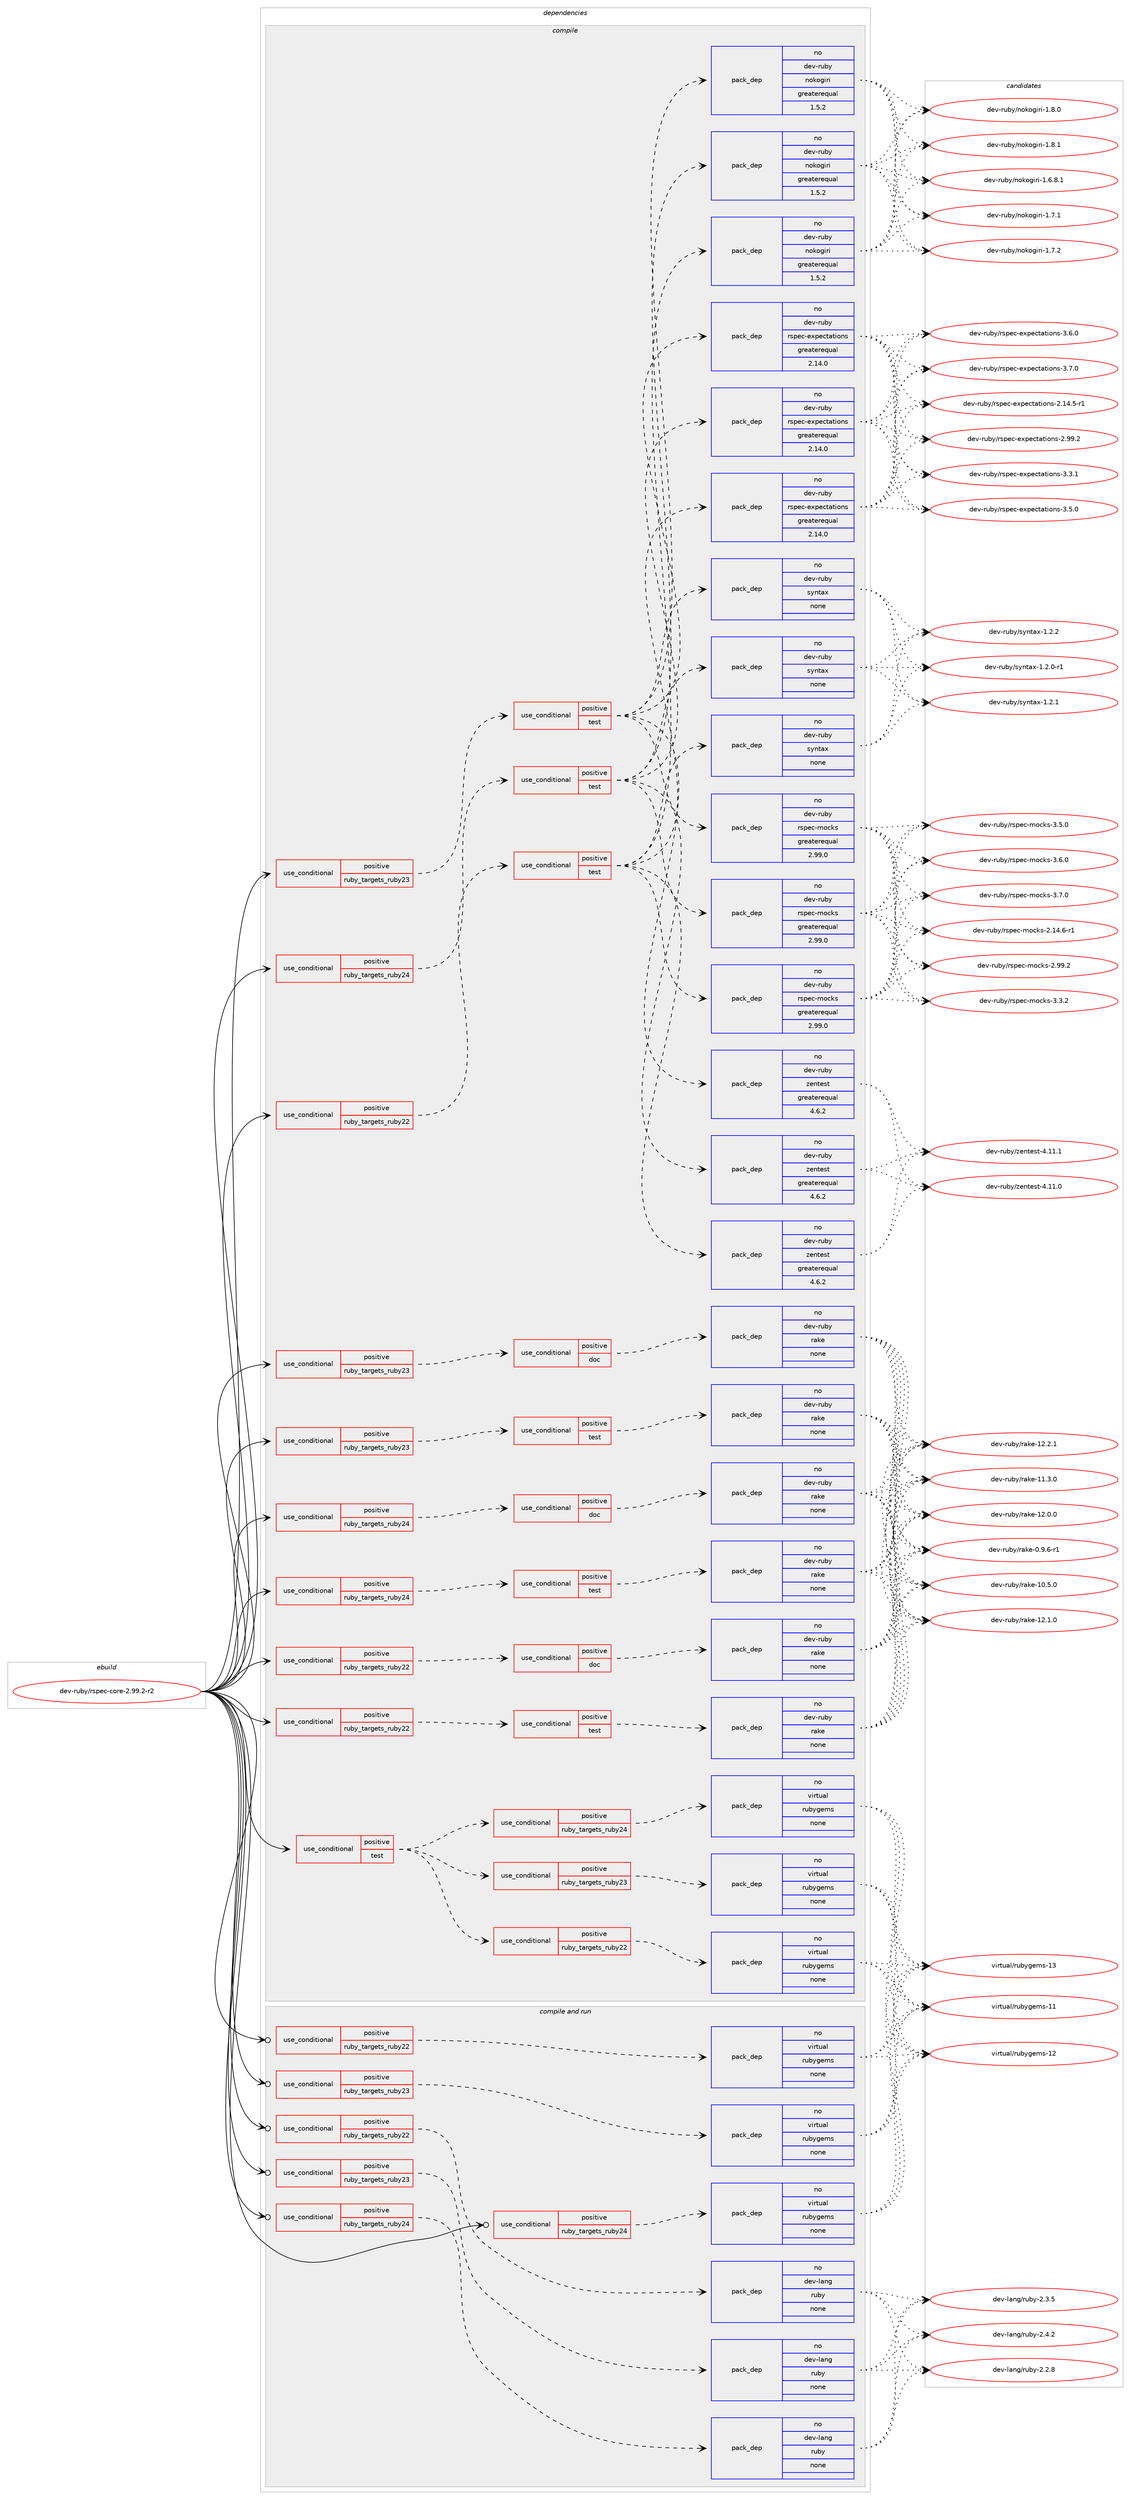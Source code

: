 digraph prolog {

# *************
# Graph options
# *************

newrank=true;
concentrate=true;
compound=true;
graph [rankdir=LR,fontname=Helvetica,fontsize=10,ranksep=1.5];#, ranksep=2.5, nodesep=0.2];
edge  [arrowhead=vee];
node  [fontname=Helvetica,fontsize=10];

# **********
# The ebuild
# **********

subgraph cluster_leftcol {
color=gray;
rank=same;
label=<<i>ebuild</i>>;
id [label="dev-ruby/rspec-core-2.99.2-r2", color=red, width=4, href="../dev-ruby/rspec-core-2.99.2-r2.svg"];
}

# ****************
# The dependencies
# ****************

subgraph cluster_midcol {
color=gray;
label=<<i>dependencies</i>>;
subgraph cluster_compile {
fillcolor="#eeeeee";
style=filled;
label=<<i>compile</i>>;
subgraph cond69600 {
dependency263557 [label=<<TABLE BORDER="0" CELLBORDER="1" CELLSPACING="0" CELLPADDING="4"><TR><TD ROWSPAN="3" CELLPADDING="10">use_conditional</TD></TR><TR><TD>positive</TD></TR><TR><TD>ruby_targets_ruby22</TD></TR></TABLE>>, shape=none, color=red];
subgraph cond69601 {
dependency263558 [label=<<TABLE BORDER="0" CELLBORDER="1" CELLSPACING="0" CELLPADDING="4"><TR><TD ROWSPAN="3" CELLPADDING="10">use_conditional</TD></TR><TR><TD>positive</TD></TR><TR><TD>doc</TD></TR></TABLE>>, shape=none, color=red];
subgraph pack189843 {
dependency263559 [label=<<TABLE BORDER="0" CELLBORDER="1" CELLSPACING="0" CELLPADDING="4" WIDTH="220"><TR><TD ROWSPAN="6" CELLPADDING="30">pack_dep</TD></TR><TR><TD WIDTH="110">no</TD></TR><TR><TD>dev-ruby</TD></TR><TR><TD>rake</TD></TR><TR><TD>none</TD></TR><TR><TD></TD></TR></TABLE>>, shape=none, color=blue];
}
dependency263558:e -> dependency263559:w [weight=20,style="dashed",arrowhead="vee"];
}
dependency263557:e -> dependency263558:w [weight=20,style="dashed",arrowhead="vee"];
}
id:e -> dependency263557:w [weight=20,style="solid",arrowhead="vee"];
subgraph cond69602 {
dependency263560 [label=<<TABLE BORDER="0" CELLBORDER="1" CELLSPACING="0" CELLPADDING="4"><TR><TD ROWSPAN="3" CELLPADDING="10">use_conditional</TD></TR><TR><TD>positive</TD></TR><TR><TD>ruby_targets_ruby22</TD></TR></TABLE>>, shape=none, color=red];
subgraph cond69603 {
dependency263561 [label=<<TABLE BORDER="0" CELLBORDER="1" CELLSPACING="0" CELLPADDING="4"><TR><TD ROWSPAN="3" CELLPADDING="10">use_conditional</TD></TR><TR><TD>positive</TD></TR><TR><TD>test</TD></TR></TABLE>>, shape=none, color=red];
subgraph pack189844 {
dependency263562 [label=<<TABLE BORDER="0" CELLBORDER="1" CELLSPACING="0" CELLPADDING="4" WIDTH="220"><TR><TD ROWSPAN="6" CELLPADDING="30">pack_dep</TD></TR><TR><TD WIDTH="110">no</TD></TR><TR><TD>dev-ruby</TD></TR><TR><TD>nokogiri</TD></TR><TR><TD>greaterequal</TD></TR><TR><TD>1.5.2</TD></TR></TABLE>>, shape=none, color=blue];
}
dependency263561:e -> dependency263562:w [weight=20,style="dashed",arrowhead="vee"];
subgraph pack189845 {
dependency263563 [label=<<TABLE BORDER="0" CELLBORDER="1" CELLSPACING="0" CELLPADDING="4" WIDTH="220"><TR><TD ROWSPAN="6" CELLPADDING="30">pack_dep</TD></TR><TR><TD WIDTH="110">no</TD></TR><TR><TD>dev-ruby</TD></TR><TR><TD>syntax</TD></TR><TR><TD>none</TD></TR><TR><TD></TD></TR></TABLE>>, shape=none, color=blue];
}
dependency263561:e -> dependency263563:w [weight=20,style="dashed",arrowhead="vee"];
subgraph pack189846 {
dependency263564 [label=<<TABLE BORDER="0" CELLBORDER="1" CELLSPACING="0" CELLPADDING="4" WIDTH="220"><TR><TD ROWSPAN="6" CELLPADDING="30">pack_dep</TD></TR><TR><TD WIDTH="110">no</TD></TR><TR><TD>dev-ruby</TD></TR><TR><TD>zentest</TD></TR><TR><TD>greaterequal</TD></TR><TR><TD>4.6.2</TD></TR></TABLE>>, shape=none, color=blue];
}
dependency263561:e -> dependency263564:w [weight=20,style="dashed",arrowhead="vee"];
subgraph pack189847 {
dependency263565 [label=<<TABLE BORDER="0" CELLBORDER="1" CELLSPACING="0" CELLPADDING="4" WIDTH="220"><TR><TD ROWSPAN="6" CELLPADDING="30">pack_dep</TD></TR><TR><TD WIDTH="110">no</TD></TR><TR><TD>dev-ruby</TD></TR><TR><TD>rspec-expectations</TD></TR><TR><TD>greaterequal</TD></TR><TR><TD>2.14.0</TD></TR></TABLE>>, shape=none, color=blue];
}
dependency263561:e -> dependency263565:w [weight=20,style="dashed",arrowhead="vee"];
subgraph pack189848 {
dependency263566 [label=<<TABLE BORDER="0" CELLBORDER="1" CELLSPACING="0" CELLPADDING="4" WIDTH="220"><TR><TD ROWSPAN="6" CELLPADDING="30">pack_dep</TD></TR><TR><TD WIDTH="110">no</TD></TR><TR><TD>dev-ruby</TD></TR><TR><TD>rspec-mocks</TD></TR><TR><TD>greaterequal</TD></TR><TR><TD>2.99.0</TD></TR></TABLE>>, shape=none, color=blue];
}
dependency263561:e -> dependency263566:w [weight=20,style="dashed",arrowhead="vee"];
}
dependency263560:e -> dependency263561:w [weight=20,style="dashed",arrowhead="vee"];
}
id:e -> dependency263560:w [weight=20,style="solid",arrowhead="vee"];
subgraph cond69604 {
dependency263567 [label=<<TABLE BORDER="0" CELLBORDER="1" CELLSPACING="0" CELLPADDING="4"><TR><TD ROWSPAN="3" CELLPADDING="10">use_conditional</TD></TR><TR><TD>positive</TD></TR><TR><TD>ruby_targets_ruby22</TD></TR></TABLE>>, shape=none, color=red];
subgraph cond69605 {
dependency263568 [label=<<TABLE BORDER="0" CELLBORDER="1" CELLSPACING="0" CELLPADDING="4"><TR><TD ROWSPAN="3" CELLPADDING="10">use_conditional</TD></TR><TR><TD>positive</TD></TR><TR><TD>test</TD></TR></TABLE>>, shape=none, color=red];
subgraph pack189849 {
dependency263569 [label=<<TABLE BORDER="0" CELLBORDER="1" CELLSPACING="0" CELLPADDING="4" WIDTH="220"><TR><TD ROWSPAN="6" CELLPADDING="30">pack_dep</TD></TR><TR><TD WIDTH="110">no</TD></TR><TR><TD>dev-ruby</TD></TR><TR><TD>rake</TD></TR><TR><TD>none</TD></TR><TR><TD></TD></TR></TABLE>>, shape=none, color=blue];
}
dependency263568:e -> dependency263569:w [weight=20,style="dashed",arrowhead="vee"];
}
dependency263567:e -> dependency263568:w [weight=20,style="dashed",arrowhead="vee"];
}
id:e -> dependency263567:w [weight=20,style="solid",arrowhead="vee"];
subgraph cond69606 {
dependency263570 [label=<<TABLE BORDER="0" CELLBORDER="1" CELLSPACING="0" CELLPADDING="4"><TR><TD ROWSPAN="3" CELLPADDING="10">use_conditional</TD></TR><TR><TD>positive</TD></TR><TR><TD>ruby_targets_ruby23</TD></TR></TABLE>>, shape=none, color=red];
subgraph cond69607 {
dependency263571 [label=<<TABLE BORDER="0" CELLBORDER="1" CELLSPACING="0" CELLPADDING="4"><TR><TD ROWSPAN="3" CELLPADDING="10">use_conditional</TD></TR><TR><TD>positive</TD></TR><TR><TD>doc</TD></TR></TABLE>>, shape=none, color=red];
subgraph pack189850 {
dependency263572 [label=<<TABLE BORDER="0" CELLBORDER="1" CELLSPACING="0" CELLPADDING="4" WIDTH="220"><TR><TD ROWSPAN="6" CELLPADDING="30">pack_dep</TD></TR><TR><TD WIDTH="110">no</TD></TR><TR><TD>dev-ruby</TD></TR><TR><TD>rake</TD></TR><TR><TD>none</TD></TR><TR><TD></TD></TR></TABLE>>, shape=none, color=blue];
}
dependency263571:e -> dependency263572:w [weight=20,style="dashed",arrowhead="vee"];
}
dependency263570:e -> dependency263571:w [weight=20,style="dashed",arrowhead="vee"];
}
id:e -> dependency263570:w [weight=20,style="solid",arrowhead="vee"];
subgraph cond69608 {
dependency263573 [label=<<TABLE BORDER="0" CELLBORDER="1" CELLSPACING="0" CELLPADDING="4"><TR><TD ROWSPAN="3" CELLPADDING="10">use_conditional</TD></TR><TR><TD>positive</TD></TR><TR><TD>ruby_targets_ruby23</TD></TR></TABLE>>, shape=none, color=red];
subgraph cond69609 {
dependency263574 [label=<<TABLE BORDER="0" CELLBORDER="1" CELLSPACING="0" CELLPADDING="4"><TR><TD ROWSPAN="3" CELLPADDING="10">use_conditional</TD></TR><TR><TD>positive</TD></TR><TR><TD>test</TD></TR></TABLE>>, shape=none, color=red];
subgraph pack189851 {
dependency263575 [label=<<TABLE BORDER="0" CELLBORDER="1" CELLSPACING="0" CELLPADDING="4" WIDTH="220"><TR><TD ROWSPAN="6" CELLPADDING="30">pack_dep</TD></TR><TR><TD WIDTH="110">no</TD></TR><TR><TD>dev-ruby</TD></TR><TR><TD>nokogiri</TD></TR><TR><TD>greaterequal</TD></TR><TR><TD>1.5.2</TD></TR></TABLE>>, shape=none, color=blue];
}
dependency263574:e -> dependency263575:w [weight=20,style="dashed",arrowhead="vee"];
subgraph pack189852 {
dependency263576 [label=<<TABLE BORDER="0" CELLBORDER="1" CELLSPACING="0" CELLPADDING="4" WIDTH="220"><TR><TD ROWSPAN="6" CELLPADDING="30">pack_dep</TD></TR><TR><TD WIDTH="110">no</TD></TR><TR><TD>dev-ruby</TD></TR><TR><TD>syntax</TD></TR><TR><TD>none</TD></TR><TR><TD></TD></TR></TABLE>>, shape=none, color=blue];
}
dependency263574:e -> dependency263576:w [weight=20,style="dashed",arrowhead="vee"];
subgraph pack189853 {
dependency263577 [label=<<TABLE BORDER="0" CELLBORDER="1" CELLSPACING="0" CELLPADDING="4" WIDTH="220"><TR><TD ROWSPAN="6" CELLPADDING="30">pack_dep</TD></TR><TR><TD WIDTH="110">no</TD></TR><TR><TD>dev-ruby</TD></TR><TR><TD>zentest</TD></TR><TR><TD>greaterequal</TD></TR><TR><TD>4.6.2</TD></TR></TABLE>>, shape=none, color=blue];
}
dependency263574:e -> dependency263577:w [weight=20,style="dashed",arrowhead="vee"];
subgraph pack189854 {
dependency263578 [label=<<TABLE BORDER="0" CELLBORDER="1" CELLSPACING="0" CELLPADDING="4" WIDTH="220"><TR><TD ROWSPAN="6" CELLPADDING="30">pack_dep</TD></TR><TR><TD WIDTH="110">no</TD></TR><TR><TD>dev-ruby</TD></TR><TR><TD>rspec-expectations</TD></TR><TR><TD>greaterequal</TD></TR><TR><TD>2.14.0</TD></TR></TABLE>>, shape=none, color=blue];
}
dependency263574:e -> dependency263578:w [weight=20,style="dashed",arrowhead="vee"];
subgraph pack189855 {
dependency263579 [label=<<TABLE BORDER="0" CELLBORDER="1" CELLSPACING="0" CELLPADDING="4" WIDTH="220"><TR><TD ROWSPAN="6" CELLPADDING="30">pack_dep</TD></TR><TR><TD WIDTH="110">no</TD></TR><TR><TD>dev-ruby</TD></TR><TR><TD>rspec-mocks</TD></TR><TR><TD>greaterequal</TD></TR><TR><TD>2.99.0</TD></TR></TABLE>>, shape=none, color=blue];
}
dependency263574:e -> dependency263579:w [weight=20,style="dashed",arrowhead="vee"];
}
dependency263573:e -> dependency263574:w [weight=20,style="dashed",arrowhead="vee"];
}
id:e -> dependency263573:w [weight=20,style="solid",arrowhead="vee"];
subgraph cond69610 {
dependency263580 [label=<<TABLE BORDER="0" CELLBORDER="1" CELLSPACING="0" CELLPADDING="4"><TR><TD ROWSPAN="3" CELLPADDING="10">use_conditional</TD></TR><TR><TD>positive</TD></TR><TR><TD>ruby_targets_ruby23</TD></TR></TABLE>>, shape=none, color=red];
subgraph cond69611 {
dependency263581 [label=<<TABLE BORDER="0" CELLBORDER="1" CELLSPACING="0" CELLPADDING="4"><TR><TD ROWSPAN="3" CELLPADDING="10">use_conditional</TD></TR><TR><TD>positive</TD></TR><TR><TD>test</TD></TR></TABLE>>, shape=none, color=red];
subgraph pack189856 {
dependency263582 [label=<<TABLE BORDER="0" CELLBORDER="1" CELLSPACING="0" CELLPADDING="4" WIDTH="220"><TR><TD ROWSPAN="6" CELLPADDING="30">pack_dep</TD></TR><TR><TD WIDTH="110">no</TD></TR><TR><TD>dev-ruby</TD></TR><TR><TD>rake</TD></TR><TR><TD>none</TD></TR><TR><TD></TD></TR></TABLE>>, shape=none, color=blue];
}
dependency263581:e -> dependency263582:w [weight=20,style="dashed",arrowhead="vee"];
}
dependency263580:e -> dependency263581:w [weight=20,style="dashed",arrowhead="vee"];
}
id:e -> dependency263580:w [weight=20,style="solid",arrowhead="vee"];
subgraph cond69612 {
dependency263583 [label=<<TABLE BORDER="0" CELLBORDER="1" CELLSPACING="0" CELLPADDING="4"><TR><TD ROWSPAN="3" CELLPADDING="10">use_conditional</TD></TR><TR><TD>positive</TD></TR><TR><TD>ruby_targets_ruby24</TD></TR></TABLE>>, shape=none, color=red];
subgraph cond69613 {
dependency263584 [label=<<TABLE BORDER="0" CELLBORDER="1" CELLSPACING="0" CELLPADDING="4"><TR><TD ROWSPAN="3" CELLPADDING="10">use_conditional</TD></TR><TR><TD>positive</TD></TR><TR><TD>doc</TD></TR></TABLE>>, shape=none, color=red];
subgraph pack189857 {
dependency263585 [label=<<TABLE BORDER="0" CELLBORDER="1" CELLSPACING="0" CELLPADDING="4" WIDTH="220"><TR><TD ROWSPAN="6" CELLPADDING="30">pack_dep</TD></TR><TR><TD WIDTH="110">no</TD></TR><TR><TD>dev-ruby</TD></TR><TR><TD>rake</TD></TR><TR><TD>none</TD></TR><TR><TD></TD></TR></TABLE>>, shape=none, color=blue];
}
dependency263584:e -> dependency263585:w [weight=20,style="dashed",arrowhead="vee"];
}
dependency263583:e -> dependency263584:w [weight=20,style="dashed",arrowhead="vee"];
}
id:e -> dependency263583:w [weight=20,style="solid",arrowhead="vee"];
subgraph cond69614 {
dependency263586 [label=<<TABLE BORDER="0" CELLBORDER="1" CELLSPACING="0" CELLPADDING="4"><TR><TD ROWSPAN="3" CELLPADDING="10">use_conditional</TD></TR><TR><TD>positive</TD></TR><TR><TD>ruby_targets_ruby24</TD></TR></TABLE>>, shape=none, color=red];
subgraph cond69615 {
dependency263587 [label=<<TABLE BORDER="0" CELLBORDER="1" CELLSPACING="0" CELLPADDING="4"><TR><TD ROWSPAN="3" CELLPADDING="10">use_conditional</TD></TR><TR><TD>positive</TD></TR><TR><TD>test</TD></TR></TABLE>>, shape=none, color=red];
subgraph pack189858 {
dependency263588 [label=<<TABLE BORDER="0" CELLBORDER="1" CELLSPACING="0" CELLPADDING="4" WIDTH="220"><TR><TD ROWSPAN="6" CELLPADDING="30">pack_dep</TD></TR><TR><TD WIDTH="110">no</TD></TR><TR><TD>dev-ruby</TD></TR><TR><TD>nokogiri</TD></TR><TR><TD>greaterequal</TD></TR><TR><TD>1.5.2</TD></TR></TABLE>>, shape=none, color=blue];
}
dependency263587:e -> dependency263588:w [weight=20,style="dashed",arrowhead="vee"];
subgraph pack189859 {
dependency263589 [label=<<TABLE BORDER="0" CELLBORDER="1" CELLSPACING="0" CELLPADDING="4" WIDTH="220"><TR><TD ROWSPAN="6" CELLPADDING="30">pack_dep</TD></TR><TR><TD WIDTH="110">no</TD></TR><TR><TD>dev-ruby</TD></TR><TR><TD>syntax</TD></TR><TR><TD>none</TD></TR><TR><TD></TD></TR></TABLE>>, shape=none, color=blue];
}
dependency263587:e -> dependency263589:w [weight=20,style="dashed",arrowhead="vee"];
subgraph pack189860 {
dependency263590 [label=<<TABLE BORDER="0" CELLBORDER="1" CELLSPACING="0" CELLPADDING="4" WIDTH="220"><TR><TD ROWSPAN="6" CELLPADDING="30">pack_dep</TD></TR><TR><TD WIDTH="110">no</TD></TR><TR><TD>dev-ruby</TD></TR><TR><TD>zentest</TD></TR><TR><TD>greaterequal</TD></TR><TR><TD>4.6.2</TD></TR></TABLE>>, shape=none, color=blue];
}
dependency263587:e -> dependency263590:w [weight=20,style="dashed",arrowhead="vee"];
subgraph pack189861 {
dependency263591 [label=<<TABLE BORDER="0" CELLBORDER="1" CELLSPACING="0" CELLPADDING="4" WIDTH="220"><TR><TD ROWSPAN="6" CELLPADDING="30">pack_dep</TD></TR><TR><TD WIDTH="110">no</TD></TR><TR><TD>dev-ruby</TD></TR><TR><TD>rspec-expectations</TD></TR><TR><TD>greaterequal</TD></TR><TR><TD>2.14.0</TD></TR></TABLE>>, shape=none, color=blue];
}
dependency263587:e -> dependency263591:w [weight=20,style="dashed",arrowhead="vee"];
subgraph pack189862 {
dependency263592 [label=<<TABLE BORDER="0" CELLBORDER="1" CELLSPACING="0" CELLPADDING="4" WIDTH="220"><TR><TD ROWSPAN="6" CELLPADDING="30">pack_dep</TD></TR><TR><TD WIDTH="110">no</TD></TR><TR><TD>dev-ruby</TD></TR><TR><TD>rspec-mocks</TD></TR><TR><TD>greaterequal</TD></TR><TR><TD>2.99.0</TD></TR></TABLE>>, shape=none, color=blue];
}
dependency263587:e -> dependency263592:w [weight=20,style="dashed",arrowhead="vee"];
}
dependency263586:e -> dependency263587:w [weight=20,style="dashed",arrowhead="vee"];
}
id:e -> dependency263586:w [weight=20,style="solid",arrowhead="vee"];
subgraph cond69616 {
dependency263593 [label=<<TABLE BORDER="0" CELLBORDER="1" CELLSPACING="0" CELLPADDING="4"><TR><TD ROWSPAN="3" CELLPADDING="10">use_conditional</TD></TR><TR><TD>positive</TD></TR><TR><TD>ruby_targets_ruby24</TD></TR></TABLE>>, shape=none, color=red];
subgraph cond69617 {
dependency263594 [label=<<TABLE BORDER="0" CELLBORDER="1" CELLSPACING="0" CELLPADDING="4"><TR><TD ROWSPAN="3" CELLPADDING="10">use_conditional</TD></TR><TR><TD>positive</TD></TR><TR><TD>test</TD></TR></TABLE>>, shape=none, color=red];
subgraph pack189863 {
dependency263595 [label=<<TABLE BORDER="0" CELLBORDER="1" CELLSPACING="0" CELLPADDING="4" WIDTH="220"><TR><TD ROWSPAN="6" CELLPADDING="30">pack_dep</TD></TR><TR><TD WIDTH="110">no</TD></TR><TR><TD>dev-ruby</TD></TR><TR><TD>rake</TD></TR><TR><TD>none</TD></TR><TR><TD></TD></TR></TABLE>>, shape=none, color=blue];
}
dependency263594:e -> dependency263595:w [weight=20,style="dashed",arrowhead="vee"];
}
dependency263593:e -> dependency263594:w [weight=20,style="dashed",arrowhead="vee"];
}
id:e -> dependency263593:w [weight=20,style="solid",arrowhead="vee"];
subgraph cond69618 {
dependency263596 [label=<<TABLE BORDER="0" CELLBORDER="1" CELLSPACING="0" CELLPADDING="4"><TR><TD ROWSPAN="3" CELLPADDING="10">use_conditional</TD></TR><TR><TD>positive</TD></TR><TR><TD>test</TD></TR></TABLE>>, shape=none, color=red];
subgraph cond69619 {
dependency263597 [label=<<TABLE BORDER="0" CELLBORDER="1" CELLSPACING="0" CELLPADDING="4"><TR><TD ROWSPAN="3" CELLPADDING="10">use_conditional</TD></TR><TR><TD>positive</TD></TR><TR><TD>ruby_targets_ruby22</TD></TR></TABLE>>, shape=none, color=red];
subgraph pack189864 {
dependency263598 [label=<<TABLE BORDER="0" CELLBORDER="1" CELLSPACING="0" CELLPADDING="4" WIDTH="220"><TR><TD ROWSPAN="6" CELLPADDING="30">pack_dep</TD></TR><TR><TD WIDTH="110">no</TD></TR><TR><TD>virtual</TD></TR><TR><TD>rubygems</TD></TR><TR><TD>none</TD></TR><TR><TD></TD></TR></TABLE>>, shape=none, color=blue];
}
dependency263597:e -> dependency263598:w [weight=20,style="dashed",arrowhead="vee"];
}
dependency263596:e -> dependency263597:w [weight=20,style="dashed",arrowhead="vee"];
subgraph cond69620 {
dependency263599 [label=<<TABLE BORDER="0" CELLBORDER="1" CELLSPACING="0" CELLPADDING="4"><TR><TD ROWSPAN="3" CELLPADDING="10">use_conditional</TD></TR><TR><TD>positive</TD></TR><TR><TD>ruby_targets_ruby23</TD></TR></TABLE>>, shape=none, color=red];
subgraph pack189865 {
dependency263600 [label=<<TABLE BORDER="0" CELLBORDER="1" CELLSPACING="0" CELLPADDING="4" WIDTH="220"><TR><TD ROWSPAN="6" CELLPADDING="30">pack_dep</TD></TR><TR><TD WIDTH="110">no</TD></TR><TR><TD>virtual</TD></TR><TR><TD>rubygems</TD></TR><TR><TD>none</TD></TR><TR><TD></TD></TR></TABLE>>, shape=none, color=blue];
}
dependency263599:e -> dependency263600:w [weight=20,style="dashed",arrowhead="vee"];
}
dependency263596:e -> dependency263599:w [weight=20,style="dashed",arrowhead="vee"];
subgraph cond69621 {
dependency263601 [label=<<TABLE BORDER="0" CELLBORDER="1" CELLSPACING="0" CELLPADDING="4"><TR><TD ROWSPAN="3" CELLPADDING="10">use_conditional</TD></TR><TR><TD>positive</TD></TR><TR><TD>ruby_targets_ruby24</TD></TR></TABLE>>, shape=none, color=red];
subgraph pack189866 {
dependency263602 [label=<<TABLE BORDER="0" CELLBORDER="1" CELLSPACING="0" CELLPADDING="4" WIDTH="220"><TR><TD ROWSPAN="6" CELLPADDING="30">pack_dep</TD></TR><TR><TD WIDTH="110">no</TD></TR><TR><TD>virtual</TD></TR><TR><TD>rubygems</TD></TR><TR><TD>none</TD></TR><TR><TD></TD></TR></TABLE>>, shape=none, color=blue];
}
dependency263601:e -> dependency263602:w [weight=20,style="dashed",arrowhead="vee"];
}
dependency263596:e -> dependency263601:w [weight=20,style="dashed",arrowhead="vee"];
}
id:e -> dependency263596:w [weight=20,style="solid",arrowhead="vee"];
}
subgraph cluster_compileandrun {
fillcolor="#eeeeee";
style=filled;
label=<<i>compile and run</i>>;
subgraph cond69622 {
dependency263603 [label=<<TABLE BORDER="0" CELLBORDER="1" CELLSPACING="0" CELLPADDING="4"><TR><TD ROWSPAN="3" CELLPADDING="10">use_conditional</TD></TR><TR><TD>positive</TD></TR><TR><TD>ruby_targets_ruby22</TD></TR></TABLE>>, shape=none, color=red];
subgraph pack189867 {
dependency263604 [label=<<TABLE BORDER="0" CELLBORDER="1" CELLSPACING="0" CELLPADDING="4" WIDTH="220"><TR><TD ROWSPAN="6" CELLPADDING="30">pack_dep</TD></TR><TR><TD WIDTH="110">no</TD></TR><TR><TD>dev-lang</TD></TR><TR><TD>ruby</TD></TR><TR><TD>none</TD></TR><TR><TD></TD></TR></TABLE>>, shape=none, color=blue];
}
dependency263603:e -> dependency263604:w [weight=20,style="dashed",arrowhead="vee"];
}
id:e -> dependency263603:w [weight=20,style="solid",arrowhead="odotvee"];
subgraph cond69623 {
dependency263605 [label=<<TABLE BORDER="0" CELLBORDER="1" CELLSPACING="0" CELLPADDING="4"><TR><TD ROWSPAN="3" CELLPADDING="10">use_conditional</TD></TR><TR><TD>positive</TD></TR><TR><TD>ruby_targets_ruby22</TD></TR></TABLE>>, shape=none, color=red];
subgraph pack189868 {
dependency263606 [label=<<TABLE BORDER="0" CELLBORDER="1" CELLSPACING="0" CELLPADDING="4" WIDTH="220"><TR><TD ROWSPAN="6" CELLPADDING="30">pack_dep</TD></TR><TR><TD WIDTH="110">no</TD></TR><TR><TD>virtual</TD></TR><TR><TD>rubygems</TD></TR><TR><TD>none</TD></TR><TR><TD></TD></TR></TABLE>>, shape=none, color=blue];
}
dependency263605:e -> dependency263606:w [weight=20,style="dashed",arrowhead="vee"];
}
id:e -> dependency263605:w [weight=20,style="solid",arrowhead="odotvee"];
subgraph cond69624 {
dependency263607 [label=<<TABLE BORDER="0" CELLBORDER="1" CELLSPACING="0" CELLPADDING="4"><TR><TD ROWSPAN="3" CELLPADDING="10">use_conditional</TD></TR><TR><TD>positive</TD></TR><TR><TD>ruby_targets_ruby23</TD></TR></TABLE>>, shape=none, color=red];
subgraph pack189869 {
dependency263608 [label=<<TABLE BORDER="0" CELLBORDER="1" CELLSPACING="0" CELLPADDING="4" WIDTH="220"><TR><TD ROWSPAN="6" CELLPADDING="30">pack_dep</TD></TR><TR><TD WIDTH="110">no</TD></TR><TR><TD>dev-lang</TD></TR><TR><TD>ruby</TD></TR><TR><TD>none</TD></TR><TR><TD></TD></TR></TABLE>>, shape=none, color=blue];
}
dependency263607:e -> dependency263608:w [weight=20,style="dashed",arrowhead="vee"];
}
id:e -> dependency263607:w [weight=20,style="solid",arrowhead="odotvee"];
subgraph cond69625 {
dependency263609 [label=<<TABLE BORDER="0" CELLBORDER="1" CELLSPACING="0" CELLPADDING="4"><TR><TD ROWSPAN="3" CELLPADDING="10">use_conditional</TD></TR><TR><TD>positive</TD></TR><TR><TD>ruby_targets_ruby23</TD></TR></TABLE>>, shape=none, color=red];
subgraph pack189870 {
dependency263610 [label=<<TABLE BORDER="0" CELLBORDER="1" CELLSPACING="0" CELLPADDING="4" WIDTH="220"><TR><TD ROWSPAN="6" CELLPADDING="30">pack_dep</TD></TR><TR><TD WIDTH="110">no</TD></TR><TR><TD>virtual</TD></TR><TR><TD>rubygems</TD></TR><TR><TD>none</TD></TR><TR><TD></TD></TR></TABLE>>, shape=none, color=blue];
}
dependency263609:e -> dependency263610:w [weight=20,style="dashed",arrowhead="vee"];
}
id:e -> dependency263609:w [weight=20,style="solid",arrowhead="odotvee"];
subgraph cond69626 {
dependency263611 [label=<<TABLE BORDER="0" CELLBORDER="1" CELLSPACING="0" CELLPADDING="4"><TR><TD ROWSPAN="3" CELLPADDING="10">use_conditional</TD></TR><TR><TD>positive</TD></TR><TR><TD>ruby_targets_ruby24</TD></TR></TABLE>>, shape=none, color=red];
subgraph pack189871 {
dependency263612 [label=<<TABLE BORDER="0" CELLBORDER="1" CELLSPACING="0" CELLPADDING="4" WIDTH="220"><TR><TD ROWSPAN="6" CELLPADDING="30">pack_dep</TD></TR><TR><TD WIDTH="110">no</TD></TR><TR><TD>dev-lang</TD></TR><TR><TD>ruby</TD></TR><TR><TD>none</TD></TR><TR><TD></TD></TR></TABLE>>, shape=none, color=blue];
}
dependency263611:e -> dependency263612:w [weight=20,style="dashed",arrowhead="vee"];
}
id:e -> dependency263611:w [weight=20,style="solid",arrowhead="odotvee"];
subgraph cond69627 {
dependency263613 [label=<<TABLE BORDER="0" CELLBORDER="1" CELLSPACING="0" CELLPADDING="4"><TR><TD ROWSPAN="3" CELLPADDING="10">use_conditional</TD></TR><TR><TD>positive</TD></TR><TR><TD>ruby_targets_ruby24</TD></TR></TABLE>>, shape=none, color=red];
subgraph pack189872 {
dependency263614 [label=<<TABLE BORDER="0" CELLBORDER="1" CELLSPACING="0" CELLPADDING="4" WIDTH="220"><TR><TD ROWSPAN="6" CELLPADDING="30">pack_dep</TD></TR><TR><TD WIDTH="110">no</TD></TR><TR><TD>virtual</TD></TR><TR><TD>rubygems</TD></TR><TR><TD>none</TD></TR><TR><TD></TD></TR></TABLE>>, shape=none, color=blue];
}
dependency263613:e -> dependency263614:w [weight=20,style="dashed",arrowhead="vee"];
}
id:e -> dependency263613:w [weight=20,style="solid",arrowhead="odotvee"];
}
subgraph cluster_run {
fillcolor="#eeeeee";
style=filled;
label=<<i>run</i>>;
}
}

# **************
# The candidates
# **************

subgraph cluster_choices {
rank=same;
color=gray;
label=<<i>candidates</i>>;

subgraph choice189843 {
color=black;
nodesep=1;
choice100101118451141179812147114971071014548465746544511449 [label="dev-ruby/rake-0.9.6-r1", color=red, width=4,href="../dev-ruby/rake-0.9.6-r1.svg"];
choice1001011184511411798121471149710710145494846534648 [label="dev-ruby/rake-10.5.0", color=red, width=4,href="../dev-ruby/rake-10.5.0.svg"];
choice1001011184511411798121471149710710145494946514648 [label="dev-ruby/rake-11.3.0", color=red, width=4,href="../dev-ruby/rake-11.3.0.svg"];
choice1001011184511411798121471149710710145495046484648 [label="dev-ruby/rake-12.0.0", color=red, width=4,href="../dev-ruby/rake-12.0.0.svg"];
choice1001011184511411798121471149710710145495046494648 [label="dev-ruby/rake-12.1.0", color=red, width=4,href="../dev-ruby/rake-12.1.0.svg"];
choice1001011184511411798121471149710710145495046504649 [label="dev-ruby/rake-12.2.1", color=red, width=4,href="../dev-ruby/rake-12.2.1.svg"];
dependency263559:e -> choice100101118451141179812147114971071014548465746544511449:w [style=dotted,weight="100"];
dependency263559:e -> choice1001011184511411798121471149710710145494846534648:w [style=dotted,weight="100"];
dependency263559:e -> choice1001011184511411798121471149710710145494946514648:w [style=dotted,weight="100"];
dependency263559:e -> choice1001011184511411798121471149710710145495046484648:w [style=dotted,weight="100"];
dependency263559:e -> choice1001011184511411798121471149710710145495046494648:w [style=dotted,weight="100"];
dependency263559:e -> choice1001011184511411798121471149710710145495046504649:w [style=dotted,weight="100"];
}
subgraph choice189844 {
color=black;
nodesep=1;
choice1001011184511411798121471101111071111031051141054549465446564649 [label="dev-ruby/nokogiri-1.6.8.1", color=red, width=4,href="../dev-ruby/nokogiri-1.6.8.1.svg"];
choice100101118451141179812147110111107111103105114105454946554649 [label="dev-ruby/nokogiri-1.7.1", color=red, width=4,href="../dev-ruby/nokogiri-1.7.1.svg"];
choice100101118451141179812147110111107111103105114105454946554650 [label="dev-ruby/nokogiri-1.7.2", color=red, width=4,href="../dev-ruby/nokogiri-1.7.2.svg"];
choice100101118451141179812147110111107111103105114105454946564648 [label="dev-ruby/nokogiri-1.8.0", color=red, width=4,href="../dev-ruby/nokogiri-1.8.0.svg"];
choice100101118451141179812147110111107111103105114105454946564649 [label="dev-ruby/nokogiri-1.8.1", color=red, width=4,href="../dev-ruby/nokogiri-1.8.1.svg"];
dependency263562:e -> choice1001011184511411798121471101111071111031051141054549465446564649:w [style=dotted,weight="100"];
dependency263562:e -> choice100101118451141179812147110111107111103105114105454946554649:w [style=dotted,weight="100"];
dependency263562:e -> choice100101118451141179812147110111107111103105114105454946554650:w [style=dotted,weight="100"];
dependency263562:e -> choice100101118451141179812147110111107111103105114105454946564648:w [style=dotted,weight="100"];
dependency263562:e -> choice100101118451141179812147110111107111103105114105454946564649:w [style=dotted,weight="100"];
}
subgraph choice189845 {
color=black;
nodesep=1;
choice100101118451141179812147115121110116971204549465046484511449 [label="dev-ruby/syntax-1.2.0-r1", color=red, width=4,href="../dev-ruby/syntax-1.2.0-r1.svg"];
choice10010111845114117981214711512111011697120454946504649 [label="dev-ruby/syntax-1.2.1", color=red, width=4,href="../dev-ruby/syntax-1.2.1.svg"];
choice10010111845114117981214711512111011697120454946504650 [label="dev-ruby/syntax-1.2.2", color=red, width=4,href="../dev-ruby/syntax-1.2.2.svg"];
dependency263563:e -> choice100101118451141179812147115121110116971204549465046484511449:w [style=dotted,weight="100"];
dependency263563:e -> choice10010111845114117981214711512111011697120454946504649:w [style=dotted,weight="100"];
dependency263563:e -> choice10010111845114117981214711512111011697120454946504650:w [style=dotted,weight="100"];
}
subgraph choice189846 {
color=black;
nodesep=1;
choice10010111845114117981214712210111011610111511645524649494648 [label="dev-ruby/zentest-4.11.0", color=red, width=4,href="../dev-ruby/zentest-4.11.0.svg"];
choice10010111845114117981214712210111011610111511645524649494649 [label="dev-ruby/zentest-4.11.1", color=red, width=4,href="../dev-ruby/zentest-4.11.1.svg"];
dependency263564:e -> choice10010111845114117981214712210111011610111511645524649494648:w [style=dotted,weight="100"];
dependency263564:e -> choice10010111845114117981214712210111011610111511645524649494649:w [style=dotted,weight="100"];
}
subgraph choice189847 {
color=black;
nodesep=1;
choice10010111845114117981214711411511210199451011201121019911697116105111110115455046495246534511449 [label="dev-ruby/rspec-expectations-2.14.5-r1", color=red, width=4,href="../dev-ruby/rspec-expectations-2.14.5-r1.svg"];
choice1001011184511411798121471141151121019945101120112101991169711610511111011545504657574650 [label="dev-ruby/rspec-expectations-2.99.2", color=red, width=4,href="../dev-ruby/rspec-expectations-2.99.2.svg"];
choice10010111845114117981214711411511210199451011201121019911697116105111110115455146514649 [label="dev-ruby/rspec-expectations-3.3.1", color=red, width=4,href="../dev-ruby/rspec-expectations-3.3.1.svg"];
choice10010111845114117981214711411511210199451011201121019911697116105111110115455146534648 [label="dev-ruby/rspec-expectations-3.5.0", color=red, width=4,href="../dev-ruby/rspec-expectations-3.5.0.svg"];
choice10010111845114117981214711411511210199451011201121019911697116105111110115455146544648 [label="dev-ruby/rspec-expectations-3.6.0", color=red, width=4,href="../dev-ruby/rspec-expectations-3.6.0.svg"];
choice10010111845114117981214711411511210199451011201121019911697116105111110115455146554648 [label="dev-ruby/rspec-expectations-3.7.0", color=red, width=4,href="../dev-ruby/rspec-expectations-3.7.0.svg"];
dependency263565:e -> choice10010111845114117981214711411511210199451011201121019911697116105111110115455046495246534511449:w [style=dotted,weight="100"];
dependency263565:e -> choice1001011184511411798121471141151121019945101120112101991169711610511111011545504657574650:w [style=dotted,weight="100"];
dependency263565:e -> choice10010111845114117981214711411511210199451011201121019911697116105111110115455146514649:w [style=dotted,weight="100"];
dependency263565:e -> choice10010111845114117981214711411511210199451011201121019911697116105111110115455146534648:w [style=dotted,weight="100"];
dependency263565:e -> choice10010111845114117981214711411511210199451011201121019911697116105111110115455146544648:w [style=dotted,weight="100"];
dependency263565:e -> choice10010111845114117981214711411511210199451011201121019911697116105111110115455146554648:w [style=dotted,weight="100"];
}
subgraph choice189848 {
color=black;
nodesep=1;
choice100101118451141179812147114115112101994510911199107115455046495246544511449 [label="dev-ruby/rspec-mocks-2.14.6-r1", color=red, width=4,href="../dev-ruby/rspec-mocks-2.14.6-r1.svg"];
choice10010111845114117981214711411511210199451091119910711545504657574650 [label="dev-ruby/rspec-mocks-2.99.2", color=red, width=4,href="../dev-ruby/rspec-mocks-2.99.2.svg"];
choice100101118451141179812147114115112101994510911199107115455146514650 [label="dev-ruby/rspec-mocks-3.3.2", color=red, width=4,href="../dev-ruby/rspec-mocks-3.3.2.svg"];
choice100101118451141179812147114115112101994510911199107115455146534648 [label="dev-ruby/rspec-mocks-3.5.0", color=red, width=4,href="../dev-ruby/rspec-mocks-3.5.0.svg"];
choice100101118451141179812147114115112101994510911199107115455146544648 [label="dev-ruby/rspec-mocks-3.6.0", color=red, width=4,href="../dev-ruby/rspec-mocks-3.6.0.svg"];
choice100101118451141179812147114115112101994510911199107115455146554648 [label="dev-ruby/rspec-mocks-3.7.0", color=red, width=4,href="../dev-ruby/rspec-mocks-3.7.0.svg"];
dependency263566:e -> choice100101118451141179812147114115112101994510911199107115455046495246544511449:w [style=dotted,weight="100"];
dependency263566:e -> choice10010111845114117981214711411511210199451091119910711545504657574650:w [style=dotted,weight="100"];
dependency263566:e -> choice100101118451141179812147114115112101994510911199107115455146514650:w [style=dotted,weight="100"];
dependency263566:e -> choice100101118451141179812147114115112101994510911199107115455146534648:w [style=dotted,weight="100"];
dependency263566:e -> choice100101118451141179812147114115112101994510911199107115455146544648:w [style=dotted,weight="100"];
dependency263566:e -> choice100101118451141179812147114115112101994510911199107115455146554648:w [style=dotted,weight="100"];
}
subgraph choice189849 {
color=black;
nodesep=1;
choice100101118451141179812147114971071014548465746544511449 [label="dev-ruby/rake-0.9.6-r1", color=red, width=4,href="../dev-ruby/rake-0.9.6-r1.svg"];
choice1001011184511411798121471149710710145494846534648 [label="dev-ruby/rake-10.5.0", color=red, width=4,href="../dev-ruby/rake-10.5.0.svg"];
choice1001011184511411798121471149710710145494946514648 [label="dev-ruby/rake-11.3.0", color=red, width=4,href="../dev-ruby/rake-11.3.0.svg"];
choice1001011184511411798121471149710710145495046484648 [label="dev-ruby/rake-12.0.0", color=red, width=4,href="../dev-ruby/rake-12.0.0.svg"];
choice1001011184511411798121471149710710145495046494648 [label="dev-ruby/rake-12.1.0", color=red, width=4,href="../dev-ruby/rake-12.1.0.svg"];
choice1001011184511411798121471149710710145495046504649 [label="dev-ruby/rake-12.2.1", color=red, width=4,href="../dev-ruby/rake-12.2.1.svg"];
dependency263569:e -> choice100101118451141179812147114971071014548465746544511449:w [style=dotted,weight="100"];
dependency263569:e -> choice1001011184511411798121471149710710145494846534648:w [style=dotted,weight="100"];
dependency263569:e -> choice1001011184511411798121471149710710145494946514648:w [style=dotted,weight="100"];
dependency263569:e -> choice1001011184511411798121471149710710145495046484648:w [style=dotted,weight="100"];
dependency263569:e -> choice1001011184511411798121471149710710145495046494648:w [style=dotted,weight="100"];
dependency263569:e -> choice1001011184511411798121471149710710145495046504649:w [style=dotted,weight="100"];
}
subgraph choice189850 {
color=black;
nodesep=1;
choice100101118451141179812147114971071014548465746544511449 [label="dev-ruby/rake-0.9.6-r1", color=red, width=4,href="../dev-ruby/rake-0.9.6-r1.svg"];
choice1001011184511411798121471149710710145494846534648 [label="dev-ruby/rake-10.5.0", color=red, width=4,href="../dev-ruby/rake-10.5.0.svg"];
choice1001011184511411798121471149710710145494946514648 [label="dev-ruby/rake-11.3.0", color=red, width=4,href="../dev-ruby/rake-11.3.0.svg"];
choice1001011184511411798121471149710710145495046484648 [label="dev-ruby/rake-12.0.0", color=red, width=4,href="../dev-ruby/rake-12.0.0.svg"];
choice1001011184511411798121471149710710145495046494648 [label="dev-ruby/rake-12.1.0", color=red, width=4,href="../dev-ruby/rake-12.1.0.svg"];
choice1001011184511411798121471149710710145495046504649 [label="dev-ruby/rake-12.2.1", color=red, width=4,href="../dev-ruby/rake-12.2.1.svg"];
dependency263572:e -> choice100101118451141179812147114971071014548465746544511449:w [style=dotted,weight="100"];
dependency263572:e -> choice1001011184511411798121471149710710145494846534648:w [style=dotted,weight="100"];
dependency263572:e -> choice1001011184511411798121471149710710145494946514648:w [style=dotted,weight="100"];
dependency263572:e -> choice1001011184511411798121471149710710145495046484648:w [style=dotted,weight="100"];
dependency263572:e -> choice1001011184511411798121471149710710145495046494648:w [style=dotted,weight="100"];
dependency263572:e -> choice1001011184511411798121471149710710145495046504649:w [style=dotted,weight="100"];
}
subgraph choice189851 {
color=black;
nodesep=1;
choice1001011184511411798121471101111071111031051141054549465446564649 [label="dev-ruby/nokogiri-1.6.8.1", color=red, width=4,href="../dev-ruby/nokogiri-1.6.8.1.svg"];
choice100101118451141179812147110111107111103105114105454946554649 [label="dev-ruby/nokogiri-1.7.1", color=red, width=4,href="../dev-ruby/nokogiri-1.7.1.svg"];
choice100101118451141179812147110111107111103105114105454946554650 [label="dev-ruby/nokogiri-1.7.2", color=red, width=4,href="../dev-ruby/nokogiri-1.7.2.svg"];
choice100101118451141179812147110111107111103105114105454946564648 [label="dev-ruby/nokogiri-1.8.0", color=red, width=4,href="../dev-ruby/nokogiri-1.8.0.svg"];
choice100101118451141179812147110111107111103105114105454946564649 [label="dev-ruby/nokogiri-1.8.1", color=red, width=4,href="../dev-ruby/nokogiri-1.8.1.svg"];
dependency263575:e -> choice1001011184511411798121471101111071111031051141054549465446564649:w [style=dotted,weight="100"];
dependency263575:e -> choice100101118451141179812147110111107111103105114105454946554649:w [style=dotted,weight="100"];
dependency263575:e -> choice100101118451141179812147110111107111103105114105454946554650:w [style=dotted,weight="100"];
dependency263575:e -> choice100101118451141179812147110111107111103105114105454946564648:w [style=dotted,weight="100"];
dependency263575:e -> choice100101118451141179812147110111107111103105114105454946564649:w [style=dotted,weight="100"];
}
subgraph choice189852 {
color=black;
nodesep=1;
choice100101118451141179812147115121110116971204549465046484511449 [label="dev-ruby/syntax-1.2.0-r1", color=red, width=4,href="../dev-ruby/syntax-1.2.0-r1.svg"];
choice10010111845114117981214711512111011697120454946504649 [label="dev-ruby/syntax-1.2.1", color=red, width=4,href="../dev-ruby/syntax-1.2.1.svg"];
choice10010111845114117981214711512111011697120454946504650 [label="dev-ruby/syntax-1.2.2", color=red, width=4,href="../dev-ruby/syntax-1.2.2.svg"];
dependency263576:e -> choice100101118451141179812147115121110116971204549465046484511449:w [style=dotted,weight="100"];
dependency263576:e -> choice10010111845114117981214711512111011697120454946504649:w [style=dotted,weight="100"];
dependency263576:e -> choice10010111845114117981214711512111011697120454946504650:w [style=dotted,weight="100"];
}
subgraph choice189853 {
color=black;
nodesep=1;
choice10010111845114117981214712210111011610111511645524649494648 [label="dev-ruby/zentest-4.11.0", color=red, width=4,href="../dev-ruby/zentest-4.11.0.svg"];
choice10010111845114117981214712210111011610111511645524649494649 [label="dev-ruby/zentest-4.11.1", color=red, width=4,href="../dev-ruby/zentest-4.11.1.svg"];
dependency263577:e -> choice10010111845114117981214712210111011610111511645524649494648:w [style=dotted,weight="100"];
dependency263577:e -> choice10010111845114117981214712210111011610111511645524649494649:w [style=dotted,weight="100"];
}
subgraph choice189854 {
color=black;
nodesep=1;
choice10010111845114117981214711411511210199451011201121019911697116105111110115455046495246534511449 [label="dev-ruby/rspec-expectations-2.14.5-r1", color=red, width=4,href="../dev-ruby/rspec-expectations-2.14.5-r1.svg"];
choice1001011184511411798121471141151121019945101120112101991169711610511111011545504657574650 [label="dev-ruby/rspec-expectations-2.99.2", color=red, width=4,href="../dev-ruby/rspec-expectations-2.99.2.svg"];
choice10010111845114117981214711411511210199451011201121019911697116105111110115455146514649 [label="dev-ruby/rspec-expectations-3.3.1", color=red, width=4,href="../dev-ruby/rspec-expectations-3.3.1.svg"];
choice10010111845114117981214711411511210199451011201121019911697116105111110115455146534648 [label="dev-ruby/rspec-expectations-3.5.0", color=red, width=4,href="../dev-ruby/rspec-expectations-3.5.0.svg"];
choice10010111845114117981214711411511210199451011201121019911697116105111110115455146544648 [label="dev-ruby/rspec-expectations-3.6.0", color=red, width=4,href="../dev-ruby/rspec-expectations-3.6.0.svg"];
choice10010111845114117981214711411511210199451011201121019911697116105111110115455146554648 [label="dev-ruby/rspec-expectations-3.7.0", color=red, width=4,href="../dev-ruby/rspec-expectations-3.7.0.svg"];
dependency263578:e -> choice10010111845114117981214711411511210199451011201121019911697116105111110115455046495246534511449:w [style=dotted,weight="100"];
dependency263578:e -> choice1001011184511411798121471141151121019945101120112101991169711610511111011545504657574650:w [style=dotted,weight="100"];
dependency263578:e -> choice10010111845114117981214711411511210199451011201121019911697116105111110115455146514649:w [style=dotted,weight="100"];
dependency263578:e -> choice10010111845114117981214711411511210199451011201121019911697116105111110115455146534648:w [style=dotted,weight="100"];
dependency263578:e -> choice10010111845114117981214711411511210199451011201121019911697116105111110115455146544648:w [style=dotted,weight="100"];
dependency263578:e -> choice10010111845114117981214711411511210199451011201121019911697116105111110115455146554648:w [style=dotted,weight="100"];
}
subgraph choice189855 {
color=black;
nodesep=1;
choice100101118451141179812147114115112101994510911199107115455046495246544511449 [label="dev-ruby/rspec-mocks-2.14.6-r1", color=red, width=4,href="../dev-ruby/rspec-mocks-2.14.6-r1.svg"];
choice10010111845114117981214711411511210199451091119910711545504657574650 [label="dev-ruby/rspec-mocks-2.99.2", color=red, width=4,href="../dev-ruby/rspec-mocks-2.99.2.svg"];
choice100101118451141179812147114115112101994510911199107115455146514650 [label="dev-ruby/rspec-mocks-3.3.2", color=red, width=4,href="../dev-ruby/rspec-mocks-3.3.2.svg"];
choice100101118451141179812147114115112101994510911199107115455146534648 [label="dev-ruby/rspec-mocks-3.5.0", color=red, width=4,href="../dev-ruby/rspec-mocks-3.5.0.svg"];
choice100101118451141179812147114115112101994510911199107115455146544648 [label="dev-ruby/rspec-mocks-3.6.0", color=red, width=4,href="../dev-ruby/rspec-mocks-3.6.0.svg"];
choice100101118451141179812147114115112101994510911199107115455146554648 [label="dev-ruby/rspec-mocks-3.7.0", color=red, width=4,href="../dev-ruby/rspec-mocks-3.7.0.svg"];
dependency263579:e -> choice100101118451141179812147114115112101994510911199107115455046495246544511449:w [style=dotted,weight="100"];
dependency263579:e -> choice10010111845114117981214711411511210199451091119910711545504657574650:w [style=dotted,weight="100"];
dependency263579:e -> choice100101118451141179812147114115112101994510911199107115455146514650:w [style=dotted,weight="100"];
dependency263579:e -> choice100101118451141179812147114115112101994510911199107115455146534648:w [style=dotted,weight="100"];
dependency263579:e -> choice100101118451141179812147114115112101994510911199107115455146544648:w [style=dotted,weight="100"];
dependency263579:e -> choice100101118451141179812147114115112101994510911199107115455146554648:w [style=dotted,weight="100"];
}
subgraph choice189856 {
color=black;
nodesep=1;
choice100101118451141179812147114971071014548465746544511449 [label="dev-ruby/rake-0.9.6-r1", color=red, width=4,href="../dev-ruby/rake-0.9.6-r1.svg"];
choice1001011184511411798121471149710710145494846534648 [label="dev-ruby/rake-10.5.0", color=red, width=4,href="../dev-ruby/rake-10.5.0.svg"];
choice1001011184511411798121471149710710145494946514648 [label="dev-ruby/rake-11.3.0", color=red, width=4,href="../dev-ruby/rake-11.3.0.svg"];
choice1001011184511411798121471149710710145495046484648 [label="dev-ruby/rake-12.0.0", color=red, width=4,href="../dev-ruby/rake-12.0.0.svg"];
choice1001011184511411798121471149710710145495046494648 [label="dev-ruby/rake-12.1.0", color=red, width=4,href="../dev-ruby/rake-12.1.0.svg"];
choice1001011184511411798121471149710710145495046504649 [label="dev-ruby/rake-12.2.1", color=red, width=4,href="../dev-ruby/rake-12.2.1.svg"];
dependency263582:e -> choice100101118451141179812147114971071014548465746544511449:w [style=dotted,weight="100"];
dependency263582:e -> choice1001011184511411798121471149710710145494846534648:w [style=dotted,weight="100"];
dependency263582:e -> choice1001011184511411798121471149710710145494946514648:w [style=dotted,weight="100"];
dependency263582:e -> choice1001011184511411798121471149710710145495046484648:w [style=dotted,weight="100"];
dependency263582:e -> choice1001011184511411798121471149710710145495046494648:w [style=dotted,weight="100"];
dependency263582:e -> choice1001011184511411798121471149710710145495046504649:w [style=dotted,weight="100"];
}
subgraph choice189857 {
color=black;
nodesep=1;
choice100101118451141179812147114971071014548465746544511449 [label="dev-ruby/rake-0.9.6-r1", color=red, width=4,href="../dev-ruby/rake-0.9.6-r1.svg"];
choice1001011184511411798121471149710710145494846534648 [label="dev-ruby/rake-10.5.0", color=red, width=4,href="../dev-ruby/rake-10.5.0.svg"];
choice1001011184511411798121471149710710145494946514648 [label="dev-ruby/rake-11.3.0", color=red, width=4,href="../dev-ruby/rake-11.3.0.svg"];
choice1001011184511411798121471149710710145495046484648 [label="dev-ruby/rake-12.0.0", color=red, width=4,href="../dev-ruby/rake-12.0.0.svg"];
choice1001011184511411798121471149710710145495046494648 [label="dev-ruby/rake-12.1.0", color=red, width=4,href="../dev-ruby/rake-12.1.0.svg"];
choice1001011184511411798121471149710710145495046504649 [label="dev-ruby/rake-12.2.1", color=red, width=4,href="../dev-ruby/rake-12.2.1.svg"];
dependency263585:e -> choice100101118451141179812147114971071014548465746544511449:w [style=dotted,weight="100"];
dependency263585:e -> choice1001011184511411798121471149710710145494846534648:w [style=dotted,weight="100"];
dependency263585:e -> choice1001011184511411798121471149710710145494946514648:w [style=dotted,weight="100"];
dependency263585:e -> choice1001011184511411798121471149710710145495046484648:w [style=dotted,weight="100"];
dependency263585:e -> choice1001011184511411798121471149710710145495046494648:w [style=dotted,weight="100"];
dependency263585:e -> choice1001011184511411798121471149710710145495046504649:w [style=dotted,weight="100"];
}
subgraph choice189858 {
color=black;
nodesep=1;
choice1001011184511411798121471101111071111031051141054549465446564649 [label="dev-ruby/nokogiri-1.6.8.1", color=red, width=4,href="../dev-ruby/nokogiri-1.6.8.1.svg"];
choice100101118451141179812147110111107111103105114105454946554649 [label="dev-ruby/nokogiri-1.7.1", color=red, width=4,href="../dev-ruby/nokogiri-1.7.1.svg"];
choice100101118451141179812147110111107111103105114105454946554650 [label="dev-ruby/nokogiri-1.7.2", color=red, width=4,href="../dev-ruby/nokogiri-1.7.2.svg"];
choice100101118451141179812147110111107111103105114105454946564648 [label="dev-ruby/nokogiri-1.8.0", color=red, width=4,href="../dev-ruby/nokogiri-1.8.0.svg"];
choice100101118451141179812147110111107111103105114105454946564649 [label="dev-ruby/nokogiri-1.8.1", color=red, width=4,href="../dev-ruby/nokogiri-1.8.1.svg"];
dependency263588:e -> choice1001011184511411798121471101111071111031051141054549465446564649:w [style=dotted,weight="100"];
dependency263588:e -> choice100101118451141179812147110111107111103105114105454946554649:w [style=dotted,weight="100"];
dependency263588:e -> choice100101118451141179812147110111107111103105114105454946554650:w [style=dotted,weight="100"];
dependency263588:e -> choice100101118451141179812147110111107111103105114105454946564648:w [style=dotted,weight="100"];
dependency263588:e -> choice100101118451141179812147110111107111103105114105454946564649:w [style=dotted,weight="100"];
}
subgraph choice189859 {
color=black;
nodesep=1;
choice100101118451141179812147115121110116971204549465046484511449 [label="dev-ruby/syntax-1.2.0-r1", color=red, width=4,href="../dev-ruby/syntax-1.2.0-r1.svg"];
choice10010111845114117981214711512111011697120454946504649 [label="dev-ruby/syntax-1.2.1", color=red, width=4,href="../dev-ruby/syntax-1.2.1.svg"];
choice10010111845114117981214711512111011697120454946504650 [label="dev-ruby/syntax-1.2.2", color=red, width=4,href="../dev-ruby/syntax-1.2.2.svg"];
dependency263589:e -> choice100101118451141179812147115121110116971204549465046484511449:w [style=dotted,weight="100"];
dependency263589:e -> choice10010111845114117981214711512111011697120454946504649:w [style=dotted,weight="100"];
dependency263589:e -> choice10010111845114117981214711512111011697120454946504650:w [style=dotted,weight="100"];
}
subgraph choice189860 {
color=black;
nodesep=1;
choice10010111845114117981214712210111011610111511645524649494648 [label="dev-ruby/zentest-4.11.0", color=red, width=4,href="../dev-ruby/zentest-4.11.0.svg"];
choice10010111845114117981214712210111011610111511645524649494649 [label="dev-ruby/zentest-4.11.1", color=red, width=4,href="../dev-ruby/zentest-4.11.1.svg"];
dependency263590:e -> choice10010111845114117981214712210111011610111511645524649494648:w [style=dotted,weight="100"];
dependency263590:e -> choice10010111845114117981214712210111011610111511645524649494649:w [style=dotted,weight="100"];
}
subgraph choice189861 {
color=black;
nodesep=1;
choice10010111845114117981214711411511210199451011201121019911697116105111110115455046495246534511449 [label="dev-ruby/rspec-expectations-2.14.5-r1", color=red, width=4,href="../dev-ruby/rspec-expectations-2.14.5-r1.svg"];
choice1001011184511411798121471141151121019945101120112101991169711610511111011545504657574650 [label="dev-ruby/rspec-expectations-2.99.2", color=red, width=4,href="../dev-ruby/rspec-expectations-2.99.2.svg"];
choice10010111845114117981214711411511210199451011201121019911697116105111110115455146514649 [label="dev-ruby/rspec-expectations-3.3.1", color=red, width=4,href="../dev-ruby/rspec-expectations-3.3.1.svg"];
choice10010111845114117981214711411511210199451011201121019911697116105111110115455146534648 [label="dev-ruby/rspec-expectations-3.5.0", color=red, width=4,href="../dev-ruby/rspec-expectations-3.5.0.svg"];
choice10010111845114117981214711411511210199451011201121019911697116105111110115455146544648 [label="dev-ruby/rspec-expectations-3.6.0", color=red, width=4,href="../dev-ruby/rspec-expectations-3.6.0.svg"];
choice10010111845114117981214711411511210199451011201121019911697116105111110115455146554648 [label="dev-ruby/rspec-expectations-3.7.0", color=red, width=4,href="../dev-ruby/rspec-expectations-3.7.0.svg"];
dependency263591:e -> choice10010111845114117981214711411511210199451011201121019911697116105111110115455046495246534511449:w [style=dotted,weight="100"];
dependency263591:e -> choice1001011184511411798121471141151121019945101120112101991169711610511111011545504657574650:w [style=dotted,weight="100"];
dependency263591:e -> choice10010111845114117981214711411511210199451011201121019911697116105111110115455146514649:w [style=dotted,weight="100"];
dependency263591:e -> choice10010111845114117981214711411511210199451011201121019911697116105111110115455146534648:w [style=dotted,weight="100"];
dependency263591:e -> choice10010111845114117981214711411511210199451011201121019911697116105111110115455146544648:w [style=dotted,weight="100"];
dependency263591:e -> choice10010111845114117981214711411511210199451011201121019911697116105111110115455146554648:w [style=dotted,weight="100"];
}
subgraph choice189862 {
color=black;
nodesep=1;
choice100101118451141179812147114115112101994510911199107115455046495246544511449 [label="dev-ruby/rspec-mocks-2.14.6-r1", color=red, width=4,href="../dev-ruby/rspec-mocks-2.14.6-r1.svg"];
choice10010111845114117981214711411511210199451091119910711545504657574650 [label="dev-ruby/rspec-mocks-2.99.2", color=red, width=4,href="../dev-ruby/rspec-mocks-2.99.2.svg"];
choice100101118451141179812147114115112101994510911199107115455146514650 [label="dev-ruby/rspec-mocks-3.3.2", color=red, width=4,href="../dev-ruby/rspec-mocks-3.3.2.svg"];
choice100101118451141179812147114115112101994510911199107115455146534648 [label="dev-ruby/rspec-mocks-3.5.0", color=red, width=4,href="../dev-ruby/rspec-mocks-3.5.0.svg"];
choice100101118451141179812147114115112101994510911199107115455146544648 [label="dev-ruby/rspec-mocks-3.6.0", color=red, width=4,href="../dev-ruby/rspec-mocks-3.6.0.svg"];
choice100101118451141179812147114115112101994510911199107115455146554648 [label="dev-ruby/rspec-mocks-3.7.0", color=red, width=4,href="../dev-ruby/rspec-mocks-3.7.0.svg"];
dependency263592:e -> choice100101118451141179812147114115112101994510911199107115455046495246544511449:w [style=dotted,weight="100"];
dependency263592:e -> choice10010111845114117981214711411511210199451091119910711545504657574650:w [style=dotted,weight="100"];
dependency263592:e -> choice100101118451141179812147114115112101994510911199107115455146514650:w [style=dotted,weight="100"];
dependency263592:e -> choice100101118451141179812147114115112101994510911199107115455146534648:w [style=dotted,weight="100"];
dependency263592:e -> choice100101118451141179812147114115112101994510911199107115455146544648:w [style=dotted,weight="100"];
dependency263592:e -> choice100101118451141179812147114115112101994510911199107115455146554648:w [style=dotted,weight="100"];
}
subgraph choice189863 {
color=black;
nodesep=1;
choice100101118451141179812147114971071014548465746544511449 [label="dev-ruby/rake-0.9.6-r1", color=red, width=4,href="../dev-ruby/rake-0.9.6-r1.svg"];
choice1001011184511411798121471149710710145494846534648 [label="dev-ruby/rake-10.5.0", color=red, width=4,href="../dev-ruby/rake-10.5.0.svg"];
choice1001011184511411798121471149710710145494946514648 [label="dev-ruby/rake-11.3.0", color=red, width=4,href="../dev-ruby/rake-11.3.0.svg"];
choice1001011184511411798121471149710710145495046484648 [label="dev-ruby/rake-12.0.0", color=red, width=4,href="../dev-ruby/rake-12.0.0.svg"];
choice1001011184511411798121471149710710145495046494648 [label="dev-ruby/rake-12.1.0", color=red, width=4,href="../dev-ruby/rake-12.1.0.svg"];
choice1001011184511411798121471149710710145495046504649 [label="dev-ruby/rake-12.2.1", color=red, width=4,href="../dev-ruby/rake-12.2.1.svg"];
dependency263595:e -> choice100101118451141179812147114971071014548465746544511449:w [style=dotted,weight="100"];
dependency263595:e -> choice1001011184511411798121471149710710145494846534648:w [style=dotted,weight="100"];
dependency263595:e -> choice1001011184511411798121471149710710145494946514648:w [style=dotted,weight="100"];
dependency263595:e -> choice1001011184511411798121471149710710145495046484648:w [style=dotted,weight="100"];
dependency263595:e -> choice1001011184511411798121471149710710145495046494648:w [style=dotted,weight="100"];
dependency263595:e -> choice1001011184511411798121471149710710145495046504649:w [style=dotted,weight="100"];
}
subgraph choice189864 {
color=black;
nodesep=1;
choice118105114116117971084711411798121103101109115454949 [label="virtual/rubygems-11", color=red, width=4,href="../virtual/rubygems-11.svg"];
choice118105114116117971084711411798121103101109115454950 [label="virtual/rubygems-12", color=red, width=4,href="../virtual/rubygems-12.svg"];
choice118105114116117971084711411798121103101109115454951 [label="virtual/rubygems-13", color=red, width=4,href="../virtual/rubygems-13.svg"];
dependency263598:e -> choice118105114116117971084711411798121103101109115454949:w [style=dotted,weight="100"];
dependency263598:e -> choice118105114116117971084711411798121103101109115454950:w [style=dotted,weight="100"];
dependency263598:e -> choice118105114116117971084711411798121103101109115454951:w [style=dotted,weight="100"];
}
subgraph choice189865 {
color=black;
nodesep=1;
choice118105114116117971084711411798121103101109115454949 [label="virtual/rubygems-11", color=red, width=4,href="../virtual/rubygems-11.svg"];
choice118105114116117971084711411798121103101109115454950 [label="virtual/rubygems-12", color=red, width=4,href="../virtual/rubygems-12.svg"];
choice118105114116117971084711411798121103101109115454951 [label="virtual/rubygems-13", color=red, width=4,href="../virtual/rubygems-13.svg"];
dependency263600:e -> choice118105114116117971084711411798121103101109115454949:w [style=dotted,weight="100"];
dependency263600:e -> choice118105114116117971084711411798121103101109115454950:w [style=dotted,weight="100"];
dependency263600:e -> choice118105114116117971084711411798121103101109115454951:w [style=dotted,weight="100"];
}
subgraph choice189866 {
color=black;
nodesep=1;
choice118105114116117971084711411798121103101109115454949 [label="virtual/rubygems-11", color=red, width=4,href="../virtual/rubygems-11.svg"];
choice118105114116117971084711411798121103101109115454950 [label="virtual/rubygems-12", color=red, width=4,href="../virtual/rubygems-12.svg"];
choice118105114116117971084711411798121103101109115454951 [label="virtual/rubygems-13", color=red, width=4,href="../virtual/rubygems-13.svg"];
dependency263602:e -> choice118105114116117971084711411798121103101109115454949:w [style=dotted,weight="100"];
dependency263602:e -> choice118105114116117971084711411798121103101109115454950:w [style=dotted,weight="100"];
dependency263602:e -> choice118105114116117971084711411798121103101109115454951:w [style=dotted,weight="100"];
}
subgraph choice189867 {
color=black;
nodesep=1;
choice10010111845108971101034711411798121455046504656 [label="dev-lang/ruby-2.2.8", color=red, width=4,href="../dev-lang/ruby-2.2.8.svg"];
choice10010111845108971101034711411798121455046514653 [label="dev-lang/ruby-2.3.5", color=red, width=4,href="../dev-lang/ruby-2.3.5.svg"];
choice10010111845108971101034711411798121455046524650 [label="dev-lang/ruby-2.4.2", color=red, width=4,href="../dev-lang/ruby-2.4.2.svg"];
dependency263604:e -> choice10010111845108971101034711411798121455046504656:w [style=dotted,weight="100"];
dependency263604:e -> choice10010111845108971101034711411798121455046514653:w [style=dotted,weight="100"];
dependency263604:e -> choice10010111845108971101034711411798121455046524650:w [style=dotted,weight="100"];
}
subgraph choice189868 {
color=black;
nodesep=1;
choice118105114116117971084711411798121103101109115454949 [label="virtual/rubygems-11", color=red, width=4,href="../virtual/rubygems-11.svg"];
choice118105114116117971084711411798121103101109115454950 [label="virtual/rubygems-12", color=red, width=4,href="../virtual/rubygems-12.svg"];
choice118105114116117971084711411798121103101109115454951 [label="virtual/rubygems-13", color=red, width=4,href="../virtual/rubygems-13.svg"];
dependency263606:e -> choice118105114116117971084711411798121103101109115454949:w [style=dotted,weight="100"];
dependency263606:e -> choice118105114116117971084711411798121103101109115454950:w [style=dotted,weight="100"];
dependency263606:e -> choice118105114116117971084711411798121103101109115454951:w [style=dotted,weight="100"];
}
subgraph choice189869 {
color=black;
nodesep=1;
choice10010111845108971101034711411798121455046504656 [label="dev-lang/ruby-2.2.8", color=red, width=4,href="../dev-lang/ruby-2.2.8.svg"];
choice10010111845108971101034711411798121455046514653 [label="dev-lang/ruby-2.3.5", color=red, width=4,href="../dev-lang/ruby-2.3.5.svg"];
choice10010111845108971101034711411798121455046524650 [label="dev-lang/ruby-2.4.2", color=red, width=4,href="../dev-lang/ruby-2.4.2.svg"];
dependency263608:e -> choice10010111845108971101034711411798121455046504656:w [style=dotted,weight="100"];
dependency263608:e -> choice10010111845108971101034711411798121455046514653:w [style=dotted,weight="100"];
dependency263608:e -> choice10010111845108971101034711411798121455046524650:w [style=dotted,weight="100"];
}
subgraph choice189870 {
color=black;
nodesep=1;
choice118105114116117971084711411798121103101109115454949 [label="virtual/rubygems-11", color=red, width=4,href="../virtual/rubygems-11.svg"];
choice118105114116117971084711411798121103101109115454950 [label="virtual/rubygems-12", color=red, width=4,href="../virtual/rubygems-12.svg"];
choice118105114116117971084711411798121103101109115454951 [label="virtual/rubygems-13", color=red, width=4,href="../virtual/rubygems-13.svg"];
dependency263610:e -> choice118105114116117971084711411798121103101109115454949:w [style=dotted,weight="100"];
dependency263610:e -> choice118105114116117971084711411798121103101109115454950:w [style=dotted,weight="100"];
dependency263610:e -> choice118105114116117971084711411798121103101109115454951:w [style=dotted,weight="100"];
}
subgraph choice189871 {
color=black;
nodesep=1;
choice10010111845108971101034711411798121455046504656 [label="dev-lang/ruby-2.2.8", color=red, width=4,href="../dev-lang/ruby-2.2.8.svg"];
choice10010111845108971101034711411798121455046514653 [label="dev-lang/ruby-2.3.5", color=red, width=4,href="../dev-lang/ruby-2.3.5.svg"];
choice10010111845108971101034711411798121455046524650 [label="dev-lang/ruby-2.4.2", color=red, width=4,href="../dev-lang/ruby-2.4.2.svg"];
dependency263612:e -> choice10010111845108971101034711411798121455046504656:w [style=dotted,weight="100"];
dependency263612:e -> choice10010111845108971101034711411798121455046514653:w [style=dotted,weight="100"];
dependency263612:e -> choice10010111845108971101034711411798121455046524650:w [style=dotted,weight="100"];
}
subgraph choice189872 {
color=black;
nodesep=1;
choice118105114116117971084711411798121103101109115454949 [label="virtual/rubygems-11", color=red, width=4,href="../virtual/rubygems-11.svg"];
choice118105114116117971084711411798121103101109115454950 [label="virtual/rubygems-12", color=red, width=4,href="../virtual/rubygems-12.svg"];
choice118105114116117971084711411798121103101109115454951 [label="virtual/rubygems-13", color=red, width=4,href="../virtual/rubygems-13.svg"];
dependency263614:e -> choice118105114116117971084711411798121103101109115454949:w [style=dotted,weight="100"];
dependency263614:e -> choice118105114116117971084711411798121103101109115454950:w [style=dotted,weight="100"];
dependency263614:e -> choice118105114116117971084711411798121103101109115454951:w [style=dotted,weight="100"];
}
}

}
